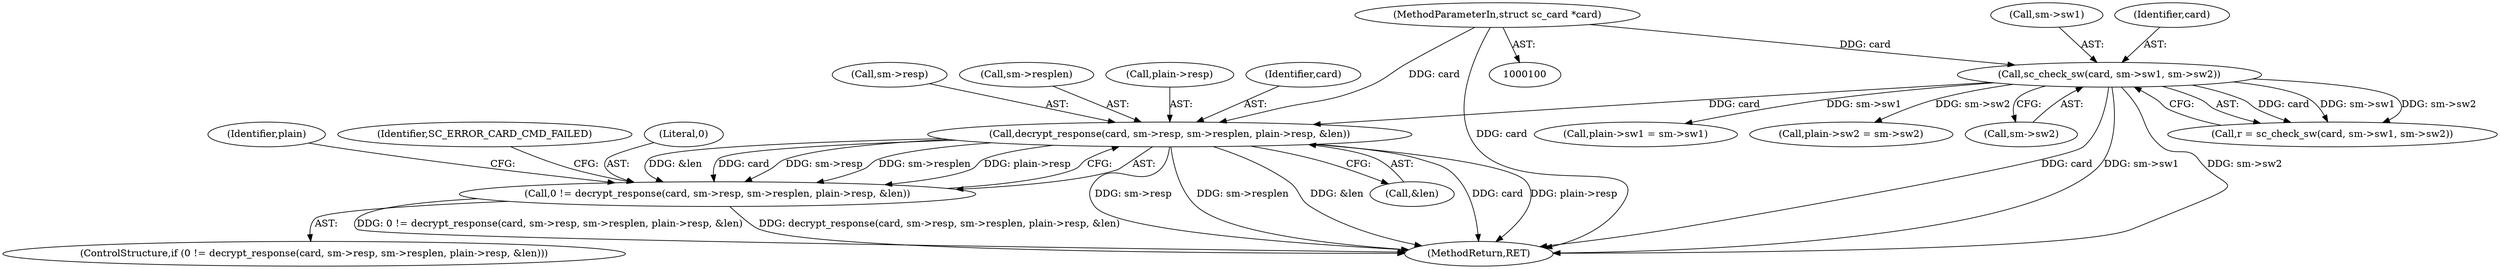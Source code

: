 digraph "0_OpenSC_8fe377e93b4b56060e5bbfb6f3142ceaeca744fa_8@API" {
"1000155" [label="(Call,decrypt_response(card, sm->resp, sm->resplen, plain->resp, &len))"];
"1000134" [label="(Call,sc_check_sw(card, sm->sw1, sm->sw2))"];
"1000101" [label="(MethodParameterIn,struct sc_card *card)"];
"1000153" [label="(Call,0 != decrypt_response(card, sm->resp, sm->resplen, plain->resp, &len))"];
"1000155" [label="(Call,decrypt_response(card, sm->resp, sm->resplen, plain->resp, &len))"];
"1000199" [label="(Call,plain->sw2 = sm->sw2)"];
"1000166" [label="(Call,&len)"];
"1000160" [label="(Call,sm->resplen)"];
"1000139" [label="(Call,sm->sw2)"];
"1000163" [label="(Call,plain->resp)"];
"1000169" [label="(Identifier,SC_ERROR_CARD_CMD_FAILED)"];
"1000153" [label="(Call,0 != decrypt_response(card, sm->resp, sm->resplen, plain->resp, &len))"];
"1000154" [label="(Literal,0)"];
"1000152" [label="(ControlStructure,if (0 != decrypt_response(card, sm->resp, sm->resplen, plain->resp, &len)))"];
"1000136" [label="(Call,sm->sw1)"];
"1000135" [label="(Identifier,card)"];
"1000134" [label="(Call,sc_check_sw(card, sm->sw1, sm->sw2))"];
"1000132" [label="(Call,r = sc_check_sw(card, sm->sw1, sm->sw2))"];
"1000189" [label="(Identifier,plain)"];
"1000156" [label="(Identifier,card)"];
"1000157" [label="(Call,sm->resp)"];
"1000101" [label="(MethodParameterIn,struct sc_card *card)"];
"1000225" [label="(MethodReturn,RET)"];
"1000192" [label="(Call,plain->sw1 = sm->sw1)"];
"1000155" -> "1000153"  [label="AST: "];
"1000155" -> "1000166"  [label="CFG: "];
"1000156" -> "1000155"  [label="AST: "];
"1000157" -> "1000155"  [label="AST: "];
"1000160" -> "1000155"  [label="AST: "];
"1000163" -> "1000155"  [label="AST: "];
"1000166" -> "1000155"  [label="AST: "];
"1000153" -> "1000155"  [label="CFG: "];
"1000155" -> "1000225"  [label="DDG: sm->resp"];
"1000155" -> "1000225"  [label="DDG: sm->resplen"];
"1000155" -> "1000225"  [label="DDG: &len"];
"1000155" -> "1000225"  [label="DDG: card"];
"1000155" -> "1000225"  [label="DDG: plain->resp"];
"1000155" -> "1000153"  [label="DDG: &len"];
"1000155" -> "1000153"  [label="DDG: card"];
"1000155" -> "1000153"  [label="DDG: sm->resp"];
"1000155" -> "1000153"  [label="DDG: sm->resplen"];
"1000155" -> "1000153"  [label="DDG: plain->resp"];
"1000134" -> "1000155"  [label="DDG: card"];
"1000101" -> "1000155"  [label="DDG: card"];
"1000134" -> "1000132"  [label="AST: "];
"1000134" -> "1000139"  [label="CFG: "];
"1000135" -> "1000134"  [label="AST: "];
"1000136" -> "1000134"  [label="AST: "];
"1000139" -> "1000134"  [label="AST: "];
"1000132" -> "1000134"  [label="CFG: "];
"1000134" -> "1000225"  [label="DDG: sm->sw2"];
"1000134" -> "1000225"  [label="DDG: card"];
"1000134" -> "1000225"  [label="DDG: sm->sw1"];
"1000134" -> "1000132"  [label="DDG: card"];
"1000134" -> "1000132"  [label="DDG: sm->sw1"];
"1000134" -> "1000132"  [label="DDG: sm->sw2"];
"1000101" -> "1000134"  [label="DDG: card"];
"1000134" -> "1000192"  [label="DDG: sm->sw1"];
"1000134" -> "1000199"  [label="DDG: sm->sw2"];
"1000101" -> "1000100"  [label="AST: "];
"1000101" -> "1000225"  [label="DDG: card"];
"1000153" -> "1000152"  [label="AST: "];
"1000154" -> "1000153"  [label="AST: "];
"1000169" -> "1000153"  [label="CFG: "];
"1000189" -> "1000153"  [label="CFG: "];
"1000153" -> "1000225"  [label="DDG: 0 != decrypt_response(card, sm->resp, sm->resplen, plain->resp, &len)"];
"1000153" -> "1000225"  [label="DDG: decrypt_response(card, sm->resp, sm->resplen, plain->resp, &len)"];
}
